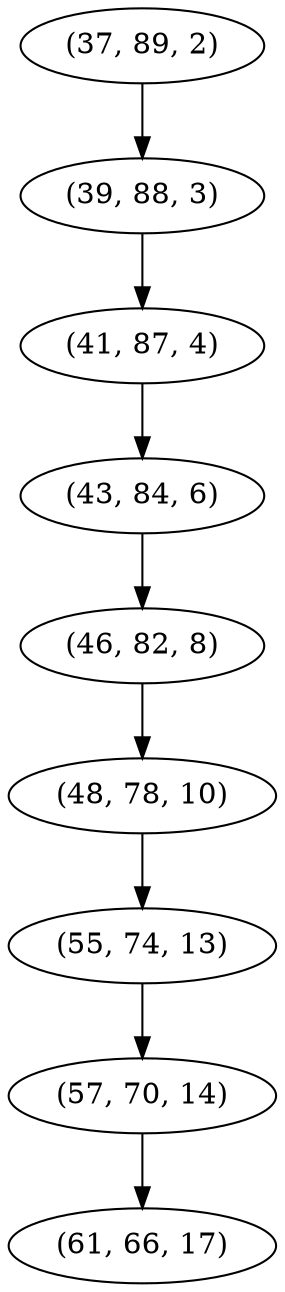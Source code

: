 digraph tree {
    "(37, 89, 2)";
    "(39, 88, 3)";
    "(41, 87, 4)";
    "(43, 84, 6)";
    "(46, 82, 8)";
    "(48, 78, 10)";
    "(55, 74, 13)";
    "(57, 70, 14)";
    "(61, 66, 17)";
    "(37, 89, 2)" -> "(39, 88, 3)";
    "(39, 88, 3)" -> "(41, 87, 4)";
    "(41, 87, 4)" -> "(43, 84, 6)";
    "(43, 84, 6)" -> "(46, 82, 8)";
    "(46, 82, 8)" -> "(48, 78, 10)";
    "(48, 78, 10)" -> "(55, 74, 13)";
    "(55, 74, 13)" -> "(57, 70, 14)";
    "(57, 70, 14)" -> "(61, 66, 17)";
}

